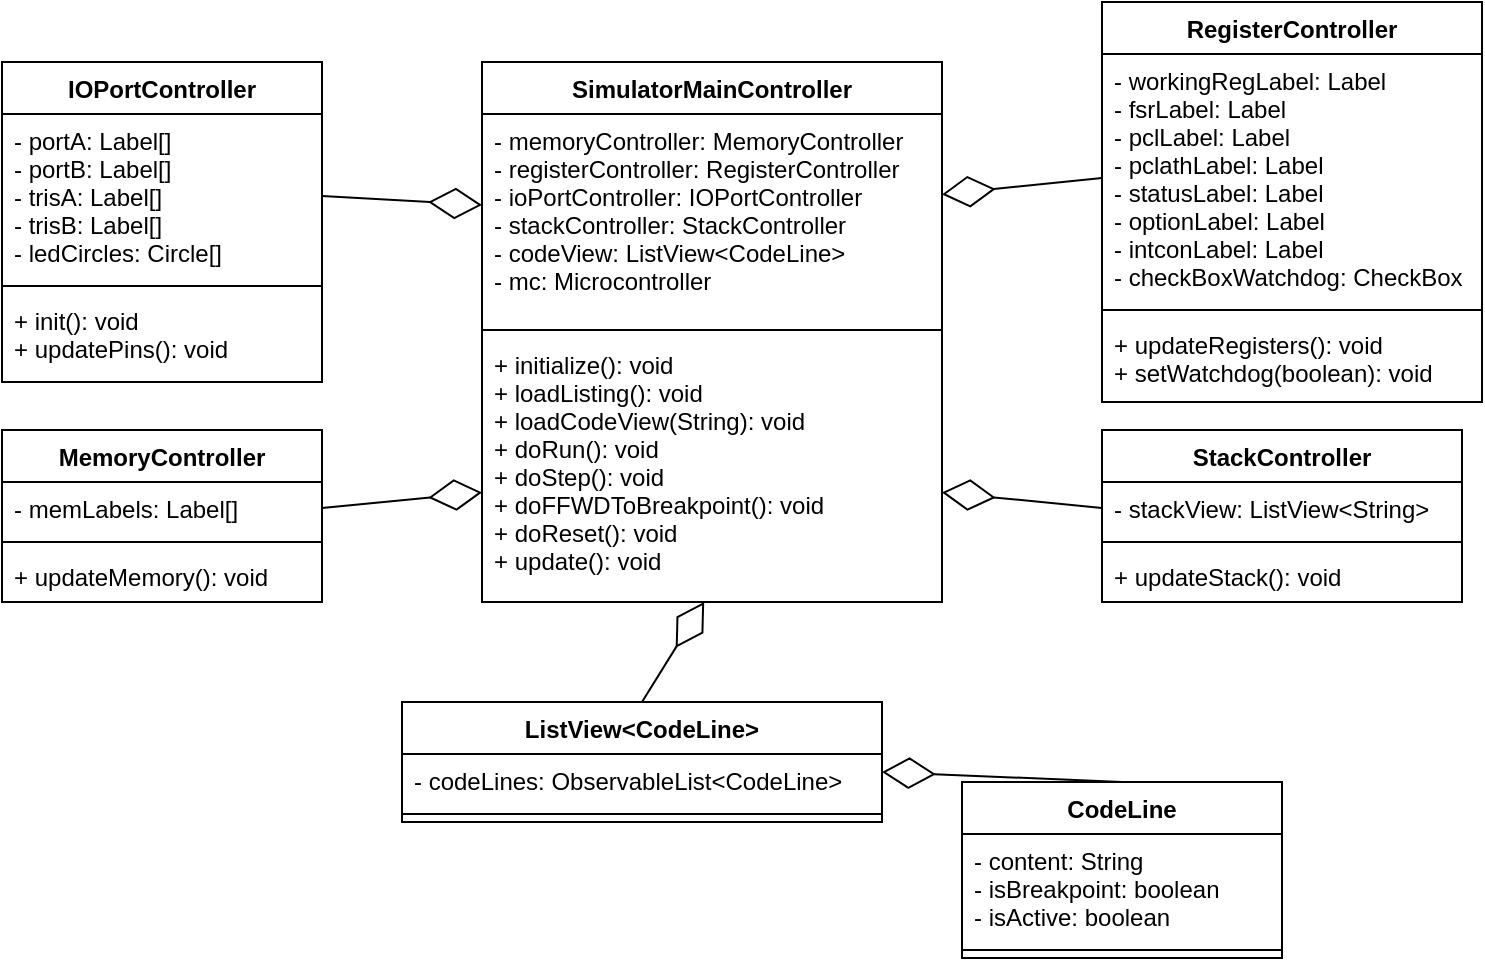 <mxfile version="13.9.9" type="device"><diagram id="KssnXX9-a7MvkKyW5YhC" name="Page-1"><mxGraphModel dx="1086" dy="816" grid="1" gridSize="10" guides="1" tooltips="1" connect="1" arrows="1" fold="1" page="1" pageScale="1" pageWidth="827" pageHeight="1169" math="0" shadow="0"><root><mxCell id="0"/><mxCell id="1" parent="0"/><mxCell id="IHkgbZXfX9U1xPFB097P-1" value="SimulatorMainController" style="swimlane;fontStyle=1;align=center;verticalAlign=top;childLayout=stackLayout;horizontal=1;startSize=26;horizontalStack=0;resizeParent=1;resizeParentMax=0;resizeLast=0;collapsible=1;marginBottom=0;" parent="1" vertex="1"><mxGeometry x="240" y="200" width="230" height="270" as="geometry"/></mxCell><mxCell id="IHkgbZXfX9U1xPFB097P-2" value="- memoryController: MemoryController&#10;- registerController: RegisterController&#10;- ioPortController: IOPortController&#10;- stackController: StackController&#10;- codeView: ListView&lt;CodeLine&gt;&#10;- mc: Microcontroller" style="text;strokeColor=none;fillColor=none;align=left;verticalAlign=top;spacingLeft=4;spacingRight=4;overflow=hidden;rotatable=0;points=[[0,0.5],[1,0.5]];portConstraint=eastwest;" parent="IHkgbZXfX9U1xPFB097P-1" vertex="1"><mxGeometry y="26" width="230" height="104" as="geometry"/></mxCell><mxCell id="IHkgbZXfX9U1xPFB097P-3" value="" style="line;strokeWidth=1;fillColor=none;align=left;verticalAlign=middle;spacingTop=-1;spacingLeft=3;spacingRight=3;rotatable=0;labelPosition=right;points=[];portConstraint=eastwest;" parent="IHkgbZXfX9U1xPFB097P-1" vertex="1"><mxGeometry y="130" width="230" height="8" as="geometry"/></mxCell><mxCell id="IHkgbZXfX9U1xPFB097P-4" value="+ initialize(): void&#10;+ loadListing(): void&#10;+ loadCodeView(String): void&#10;+ doRun(): void&#10;+ doStep(): void&#10;+ doFFWDToBreakpoint(): void&#10;+ doReset(): void&#10;+ update(): void&#10;&#10;" style="text;strokeColor=none;fillColor=none;align=left;verticalAlign=top;spacingLeft=4;spacingRight=4;overflow=hidden;rotatable=0;points=[[0,0.5],[1,0.5]];portConstraint=eastwest;" parent="IHkgbZXfX9U1xPFB097P-1" vertex="1"><mxGeometry y="138" width="230" height="132" as="geometry"/></mxCell><mxCell id="IHkgbZXfX9U1xPFB097P-5" value="IOPortController" style="swimlane;fontStyle=1;align=center;verticalAlign=top;childLayout=stackLayout;horizontal=1;startSize=26;horizontalStack=0;resizeParent=1;resizeParentMax=0;resizeLast=0;collapsible=1;marginBottom=0;" parent="1" vertex="1"><mxGeometry y="200" width="160" height="160" as="geometry"/></mxCell><mxCell id="IHkgbZXfX9U1xPFB097P-6" value="- portA: Label[]&#10;- portB: Label[]&#10;- trisA: Label[]&#10;- trisB: Label[]&#10;- ledCircles: Circle[]" style="text;strokeColor=none;fillColor=none;align=left;verticalAlign=top;spacingLeft=4;spacingRight=4;overflow=hidden;rotatable=0;points=[[0,0.5],[1,0.5]];portConstraint=eastwest;" parent="IHkgbZXfX9U1xPFB097P-5" vertex="1"><mxGeometry y="26" width="160" height="82" as="geometry"/></mxCell><mxCell id="IHkgbZXfX9U1xPFB097P-7" value="" style="line;strokeWidth=1;fillColor=none;align=left;verticalAlign=middle;spacingTop=-1;spacingLeft=3;spacingRight=3;rotatable=0;labelPosition=right;points=[];portConstraint=eastwest;" parent="IHkgbZXfX9U1xPFB097P-5" vertex="1"><mxGeometry y="108" width="160" height="8" as="geometry"/></mxCell><mxCell id="IHkgbZXfX9U1xPFB097P-8" value="+ init(): void&#10;+ updatePins(): void" style="text;strokeColor=none;fillColor=none;align=left;verticalAlign=top;spacingLeft=4;spacingRight=4;overflow=hidden;rotatable=0;points=[[0,0.5],[1,0.5]];portConstraint=eastwest;" parent="IHkgbZXfX9U1xPFB097P-5" vertex="1"><mxGeometry y="116" width="160" height="44" as="geometry"/></mxCell><mxCell id="IHkgbZXfX9U1xPFB097P-9" value="MemoryController" style="swimlane;fontStyle=1;align=center;verticalAlign=top;childLayout=stackLayout;horizontal=1;startSize=26;horizontalStack=0;resizeParent=1;resizeParentMax=0;resizeLast=0;collapsible=1;marginBottom=0;" parent="1" vertex="1"><mxGeometry y="384" width="160" height="86" as="geometry"/></mxCell><mxCell id="IHkgbZXfX9U1xPFB097P-10" value="- memLabels: Label[]" style="text;strokeColor=none;fillColor=none;align=left;verticalAlign=top;spacingLeft=4;spacingRight=4;overflow=hidden;rotatable=0;points=[[0,0.5],[1,0.5]];portConstraint=eastwest;" parent="IHkgbZXfX9U1xPFB097P-9" vertex="1"><mxGeometry y="26" width="160" height="26" as="geometry"/></mxCell><mxCell id="IHkgbZXfX9U1xPFB097P-11" value="" style="line;strokeWidth=1;fillColor=none;align=left;verticalAlign=middle;spacingTop=-1;spacingLeft=3;spacingRight=3;rotatable=0;labelPosition=right;points=[];portConstraint=eastwest;" parent="IHkgbZXfX9U1xPFB097P-9" vertex="1"><mxGeometry y="52" width="160" height="8" as="geometry"/></mxCell><mxCell id="IHkgbZXfX9U1xPFB097P-12" value="+ updateMemory(): void" style="text;strokeColor=none;fillColor=none;align=left;verticalAlign=top;spacingLeft=4;spacingRight=4;overflow=hidden;rotatable=0;points=[[0,0.5],[1,0.5]];portConstraint=eastwest;" parent="IHkgbZXfX9U1xPFB097P-9" vertex="1"><mxGeometry y="60" width="160" height="26" as="geometry"/></mxCell><mxCell id="IHkgbZXfX9U1xPFB097P-13" value="RegisterController" style="swimlane;fontStyle=1;align=center;verticalAlign=top;childLayout=stackLayout;horizontal=1;startSize=26;horizontalStack=0;resizeParent=1;resizeParentMax=0;resizeLast=0;collapsible=1;marginBottom=0;" parent="1" vertex="1"><mxGeometry x="550" y="170" width="190" height="200" as="geometry"/></mxCell><mxCell id="IHkgbZXfX9U1xPFB097P-14" value="- workingRegLabel: Label&#10;- fsrLabel: Label&#10;- pclLabel: Label&#10;- pclathLabel: Label&#10;- statusLabel: Label&#10;- optionLabel: Label&#10;- intconLabel: Label&#10;- checkBoxWatchdog: CheckBox" style="text;strokeColor=none;fillColor=none;align=left;verticalAlign=top;spacingLeft=4;spacingRight=4;overflow=hidden;rotatable=0;points=[[0,0.5],[1,0.5]];portConstraint=eastwest;" parent="IHkgbZXfX9U1xPFB097P-13" vertex="1"><mxGeometry y="26" width="190" height="124" as="geometry"/></mxCell><mxCell id="IHkgbZXfX9U1xPFB097P-15" value="" style="line;strokeWidth=1;fillColor=none;align=left;verticalAlign=middle;spacingTop=-1;spacingLeft=3;spacingRight=3;rotatable=0;labelPosition=right;points=[];portConstraint=eastwest;" parent="IHkgbZXfX9U1xPFB097P-13" vertex="1"><mxGeometry y="150" width="190" height="8" as="geometry"/></mxCell><mxCell id="IHkgbZXfX9U1xPFB097P-16" value="+ updateRegisters(): void&#10;+ setWatchdog(boolean): void" style="text;strokeColor=none;fillColor=none;align=left;verticalAlign=top;spacingLeft=4;spacingRight=4;overflow=hidden;rotatable=0;points=[[0,0.5],[1,0.5]];portConstraint=eastwest;" parent="IHkgbZXfX9U1xPFB097P-13" vertex="1"><mxGeometry y="158" width="190" height="42" as="geometry"/></mxCell><mxCell id="IHkgbZXfX9U1xPFB097P-17" value="StackController" style="swimlane;fontStyle=1;align=center;verticalAlign=top;childLayout=stackLayout;horizontal=1;startSize=26;horizontalStack=0;resizeParent=1;resizeParentMax=0;resizeLast=0;collapsible=1;marginBottom=0;" parent="1" vertex="1"><mxGeometry x="550" y="384" width="180" height="86" as="geometry"/></mxCell><mxCell id="IHkgbZXfX9U1xPFB097P-18" value="- stackView: ListView&lt;String&gt;" style="text;strokeColor=none;fillColor=none;align=left;verticalAlign=top;spacingLeft=4;spacingRight=4;overflow=hidden;rotatable=0;points=[[0,0.5],[1,0.5]];portConstraint=eastwest;" parent="IHkgbZXfX9U1xPFB097P-17" vertex="1"><mxGeometry y="26" width="180" height="26" as="geometry"/></mxCell><mxCell id="IHkgbZXfX9U1xPFB097P-19" value="" style="line;strokeWidth=1;fillColor=none;align=left;verticalAlign=middle;spacingTop=-1;spacingLeft=3;spacingRight=3;rotatable=0;labelPosition=right;points=[];portConstraint=eastwest;" parent="IHkgbZXfX9U1xPFB097P-17" vertex="1"><mxGeometry y="52" width="180" height="8" as="geometry"/></mxCell><mxCell id="IHkgbZXfX9U1xPFB097P-20" value="+ updateStack(): void" style="text;strokeColor=none;fillColor=none;align=left;verticalAlign=top;spacingLeft=4;spacingRight=4;overflow=hidden;rotatable=0;points=[[0,0.5],[1,0.5]];portConstraint=eastwest;" parent="IHkgbZXfX9U1xPFB097P-17" vertex="1"><mxGeometry y="60" width="180" height="26" as="geometry"/></mxCell><mxCell id="IHkgbZXfX9U1xPFB097P-21" value="" style="endArrow=diamondThin;endFill=0;endSize=24;html=1;exitX=0;exitY=0.5;exitDx=0;exitDy=0;" parent="1" source="IHkgbZXfX9U1xPFB097P-14" target="IHkgbZXfX9U1xPFB097P-2" edge="1"><mxGeometry width="160" relative="1" as="geometry"><mxPoint x="330" y="420" as="sourcePoint"/><mxPoint x="510" y="260" as="targetPoint"/></mxGeometry></mxCell><mxCell id="IHkgbZXfX9U1xPFB097P-22" value="" style="endArrow=diamondThin;endFill=0;endSize=24;html=1;exitX=0;exitY=0.5;exitDx=0;exitDy=0;" parent="1" source="IHkgbZXfX9U1xPFB097P-18" target="IHkgbZXfX9U1xPFB097P-4" edge="1"><mxGeometry width="160" relative="1" as="geometry"><mxPoint x="560" y="268" as="sourcePoint"/><mxPoint x="480" y="276.205" as="targetPoint"/></mxGeometry></mxCell><mxCell id="IHkgbZXfX9U1xPFB097P-23" value="" style="endArrow=diamondThin;endFill=0;endSize=24;html=1;exitX=1;exitY=0.5;exitDx=0;exitDy=0;" parent="1" source="IHkgbZXfX9U1xPFB097P-10" target="IHkgbZXfX9U1xPFB097P-4" edge="1"><mxGeometry width="160" relative="1" as="geometry"><mxPoint x="560" y="433" as="sourcePoint"/><mxPoint x="220" y="510" as="targetPoint"/></mxGeometry></mxCell><mxCell id="IHkgbZXfX9U1xPFB097P-24" value="" style="endArrow=diamondThin;endFill=0;endSize=24;html=1;exitX=1;exitY=0.5;exitDx=0;exitDy=0;" parent="1" source="IHkgbZXfX9U1xPFB097P-6" target="IHkgbZXfX9U1xPFB097P-2" edge="1"><mxGeometry width="160" relative="1" as="geometry"><mxPoint x="170" y="433" as="sourcePoint"/><mxPoint x="250" y="425.205" as="targetPoint"/></mxGeometry></mxCell><mxCell id="QlviIGkp2glwoUX6d12V-1" value="ListView&lt;CodeLine&gt;" style="swimlane;fontStyle=1;align=center;verticalAlign=top;childLayout=stackLayout;horizontal=1;startSize=26;horizontalStack=0;resizeParent=1;resizeParentMax=0;resizeLast=0;collapsible=1;marginBottom=0;" vertex="1" parent="1"><mxGeometry x="200" y="520" width="240" height="60" as="geometry"/></mxCell><mxCell id="QlviIGkp2glwoUX6d12V-2" value="- codeLines: ObservableList&lt;CodeLine&gt;" style="text;strokeColor=none;fillColor=none;align=left;verticalAlign=top;spacingLeft=4;spacingRight=4;overflow=hidden;rotatable=0;points=[[0,0.5],[1,0.5]];portConstraint=eastwest;" vertex="1" parent="QlviIGkp2glwoUX6d12V-1"><mxGeometry y="26" width="240" height="26" as="geometry"/></mxCell><mxCell id="QlviIGkp2glwoUX6d12V-3" value="" style="line;strokeWidth=1;fillColor=none;align=left;verticalAlign=middle;spacingTop=-1;spacingLeft=3;spacingRight=3;rotatable=0;labelPosition=right;points=[];portConstraint=eastwest;" vertex="1" parent="QlviIGkp2glwoUX6d12V-1"><mxGeometry y="52" width="240" height="8" as="geometry"/></mxCell><mxCell id="QlviIGkp2glwoUX6d12V-5" value="CodeLine" style="swimlane;fontStyle=1;align=center;verticalAlign=top;childLayout=stackLayout;horizontal=1;startSize=26;horizontalStack=0;resizeParent=1;resizeParentMax=0;resizeLast=0;collapsible=1;marginBottom=0;" vertex="1" parent="1"><mxGeometry x="480" y="560" width="160" height="88" as="geometry"/></mxCell><mxCell id="QlviIGkp2glwoUX6d12V-6" value="- content: String&#10;- isBreakpoint: boolean&#10;- isActive: boolean" style="text;strokeColor=none;fillColor=none;align=left;verticalAlign=top;spacingLeft=4;spacingRight=4;overflow=hidden;rotatable=0;points=[[0,0.5],[1,0.5]];portConstraint=eastwest;" vertex="1" parent="QlviIGkp2glwoUX6d12V-5"><mxGeometry y="26" width="160" height="54" as="geometry"/></mxCell><mxCell id="QlviIGkp2glwoUX6d12V-7" value="" style="line;strokeWidth=1;fillColor=none;align=left;verticalAlign=middle;spacingTop=-1;spacingLeft=3;spacingRight=3;rotatable=0;labelPosition=right;points=[];portConstraint=eastwest;" vertex="1" parent="QlviIGkp2glwoUX6d12V-5"><mxGeometry y="80" width="160" height="8" as="geometry"/></mxCell><mxCell id="QlviIGkp2glwoUX6d12V-9" value="" style="endArrow=diamondThin;endFill=0;endSize=24;html=1;exitX=0.5;exitY=0;exitDx=0;exitDy=0;" edge="1" parent="1" source="QlviIGkp2glwoUX6d12V-5" target="QlviIGkp2glwoUX6d12V-1"><mxGeometry width="160" relative="1" as="geometry"><mxPoint x="330" y="820" as="sourcePoint"/><mxPoint x="480" y="540" as="targetPoint"/></mxGeometry></mxCell><mxCell id="QlviIGkp2glwoUX6d12V-10" value="" style="endArrow=diamondThin;endFill=0;endSize=24;html=1;entryX=0.483;entryY=1;entryDx=0;entryDy=0;exitX=0.5;exitY=0;exitDx=0;exitDy=0;entryPerimeter=0;" edge="1" parent="1" source="QlviIGkp2glwoUX6d12V-1" target="IHkgbZXfX9U1xPFB097P-4"><mxGeometry width="160" relative="1" as="geometry"><mxPoint x="365" y="640" as="sourcePoint"/><mxPoint x="365" y="595" as="targetPoint"/></mxGeometry></mxCell></root></mxGraphModel></diagram></mxfile>